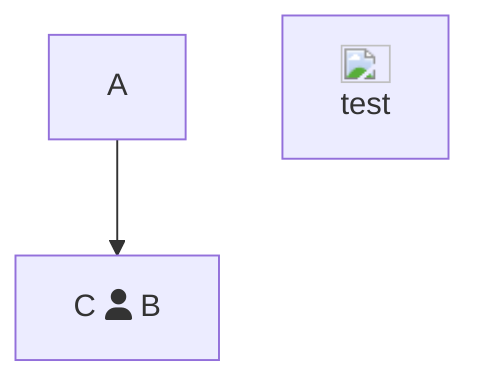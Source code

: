 flowchart TB
    A-->B[C fa:fa-user B]
    D[<img src='./images/Res_Amazon-VPC_Virtual-private-cloud-VPC_48.png' height='20' width='20'>test</img>]